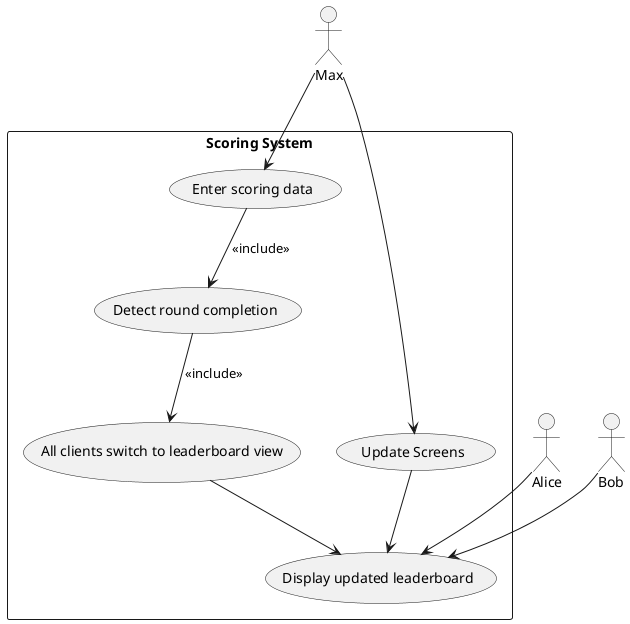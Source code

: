 @startuml use_case
actor Max
actor Alice
actor Bob

rectangle "Scoring System" {
  usecase "Enter scoring data" as UC1
  usecase "Detect round completion" as UC2
  usecase "All clients switch to leaderboard view" as UC3
  usecase "Update Screens" as UC4
  usecase "Display updated leaderboard" as UC5
}

Max --> UC1
UC1 --> UC2: <<include>>
UC2 --> UC3: <<include>>
Max --> UC4
UC3 --> UC5
UC4 --> UC5

Alice --> UC5
Bob --> UC5
@enduml
